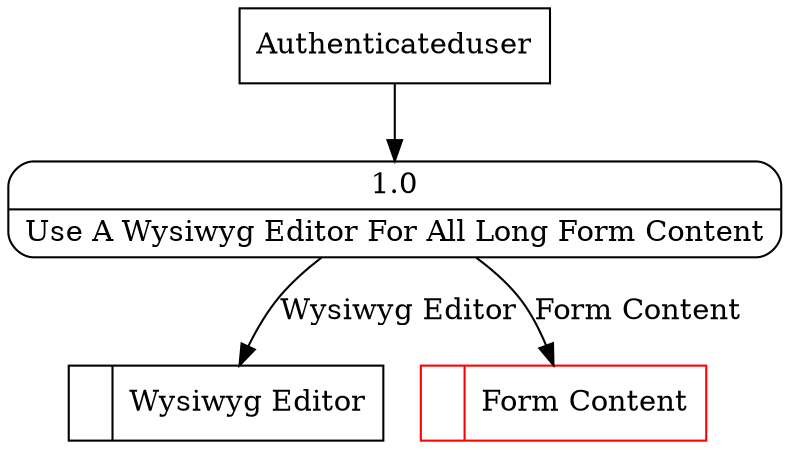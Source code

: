 digraph dfd2{ 
node[shape=record]
200 [label="<f0>  |<f1> Wysiwyg Editor " ];
201 [label="<f0>  |<f1> Form Content " color=red];
202 [label="Authenticateduser" shape=box];
203 [label="{<f0> 1.0|<f1> Use A Wysiwyg Editor For All Long Form Content }" shape=Mrecord];
202 -> 203
203 -> 200 [label="Wysiwyg Editor"]
203 -> 201 [label="Form Content"]
}